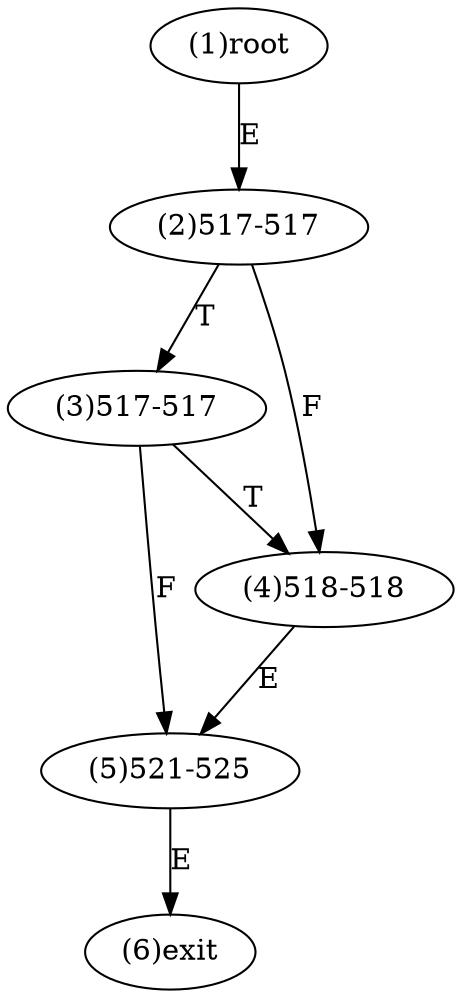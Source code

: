 digraph "" { 
1[ label="(1)root"];
2[ label="(2)517-517"];
3[ label="(3)517-517"];
4[ label="(4)518-518"];
5[ label="(5)521-525"];
6[ label="(6)exit"];
1->2[ label="E"];
2->4[ label="F"];
2->3[ label="T"];
3->5[ label="F"];
3->4[ label="T"];
4->5[ label="E"];
5->6[ label="E"];
}